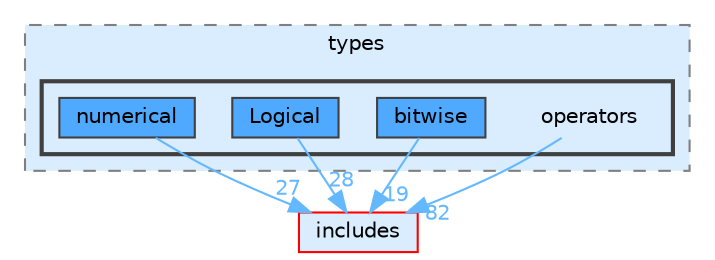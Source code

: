 digraph "lib/types/operators"
{
 // LATEX_PDF_SIZE
  bgcolor="transparent";
  edge [fontname=Helvetica,fontsize=10,labelfontname=Helvetica,labelfontsize=10];
  node [fontname=Helvetica,fontsize=10,shape=box,height=0.2,width=0.4];
  compound=true
  subgraph clusterdir_560694f03ee5bf1136d79e4f1ca1ca37 {
    graph [ bgcolor="#daedff", pencolor="grey50", label="types", fontname=Helvetica,fontsize=10 style="filled,dashed", URL="dir_560694f03ee5bf1136d79e4f1ca1ca37.html",tooltip=""]
  subgraph clusterdir_cc8d397db54d25297def3a698c833207 {
    graph [ bgcolor="#daedff", pencolor="grey25", label="", fontname=Helvetica,fontsize=10 style="filled,bold", URL="dir_cc8d397db54d25297def3a698c833207.html",tooltip=""]
    dir_cc8d397db54d25297def3a698c833207 [shape=plaintext, label="operators"];
  dir_f1cebc03feb444306a0443b04057d30c [label="bitwise", fillcolor="#4ea9ff", color="grey25", style="filled", URL="dir_f1cebc03feb444306a0443b04057d30c.html",tooltip=""];
  dir_407075bd378e66716ff5edd0eafa66b6 [label="Logical", fillcolor="#4ea9ff", color="grey25", style="filled", URL="dir_407075bd378e66716ff5edd0eafa66b6.html",tooltip=""];
  dir_4efbc0b95464a66b6347e84787e1a1cf [label="numerical", fillcolor="#4ea9ff", color="grey25", style="filled", URL="dir_4efbc0b95464a66b6347e84787e1a1cf.html",tooltip=""];
  }
  }
  dir_09e761304027c904456130627fd4dcf5 [label="includes", fillcolor="#daedff", color="red", style="filled", URL="dir_09e761304027c904456130627fd4dcf5.html",tooltip=""];
  dir_cc8d397db54d25297def3a698c833207->dir_09e761304027c904456130627fd4dcf5 [headlabel="82", labeldistance=1.5 headhref="dir_000032_000019.html" href="dir_000032_000019.html" color="steelblue1" fontcolor="steelblue1"];
  dir_f1cebc03feb444306a0443b04057d30c->dir_09e761304027c904456130627fd4dcf5 [headlabel="19", labeldistance=1.5 headhref="dir_000004_000019.html" href="dir_000004_000019.html" color="steelblue1" fontcolor="steelblue1"];
  dir_407075bd378e66716ff5edd0eafa66b6->dir_09e761304027c904456130627fd4dcf5 [headlabel="28", labeldistance=1.5 headhref="dir_000023_000019.html" href="dir_000023_000019.html" color="steelblue1" fontcolor="steelblue1"];
  dir_4efbc0b95464a66b6347e84787e1a1cf->dir_09e761304027c904456130627fd4dcf5 [headlabel="27", labeldistance=1.5 headhref="dir_000027_000019.html" href="dir_000027_000019.html" color="steelblue1" fontcolor="steelblue1"];
}
